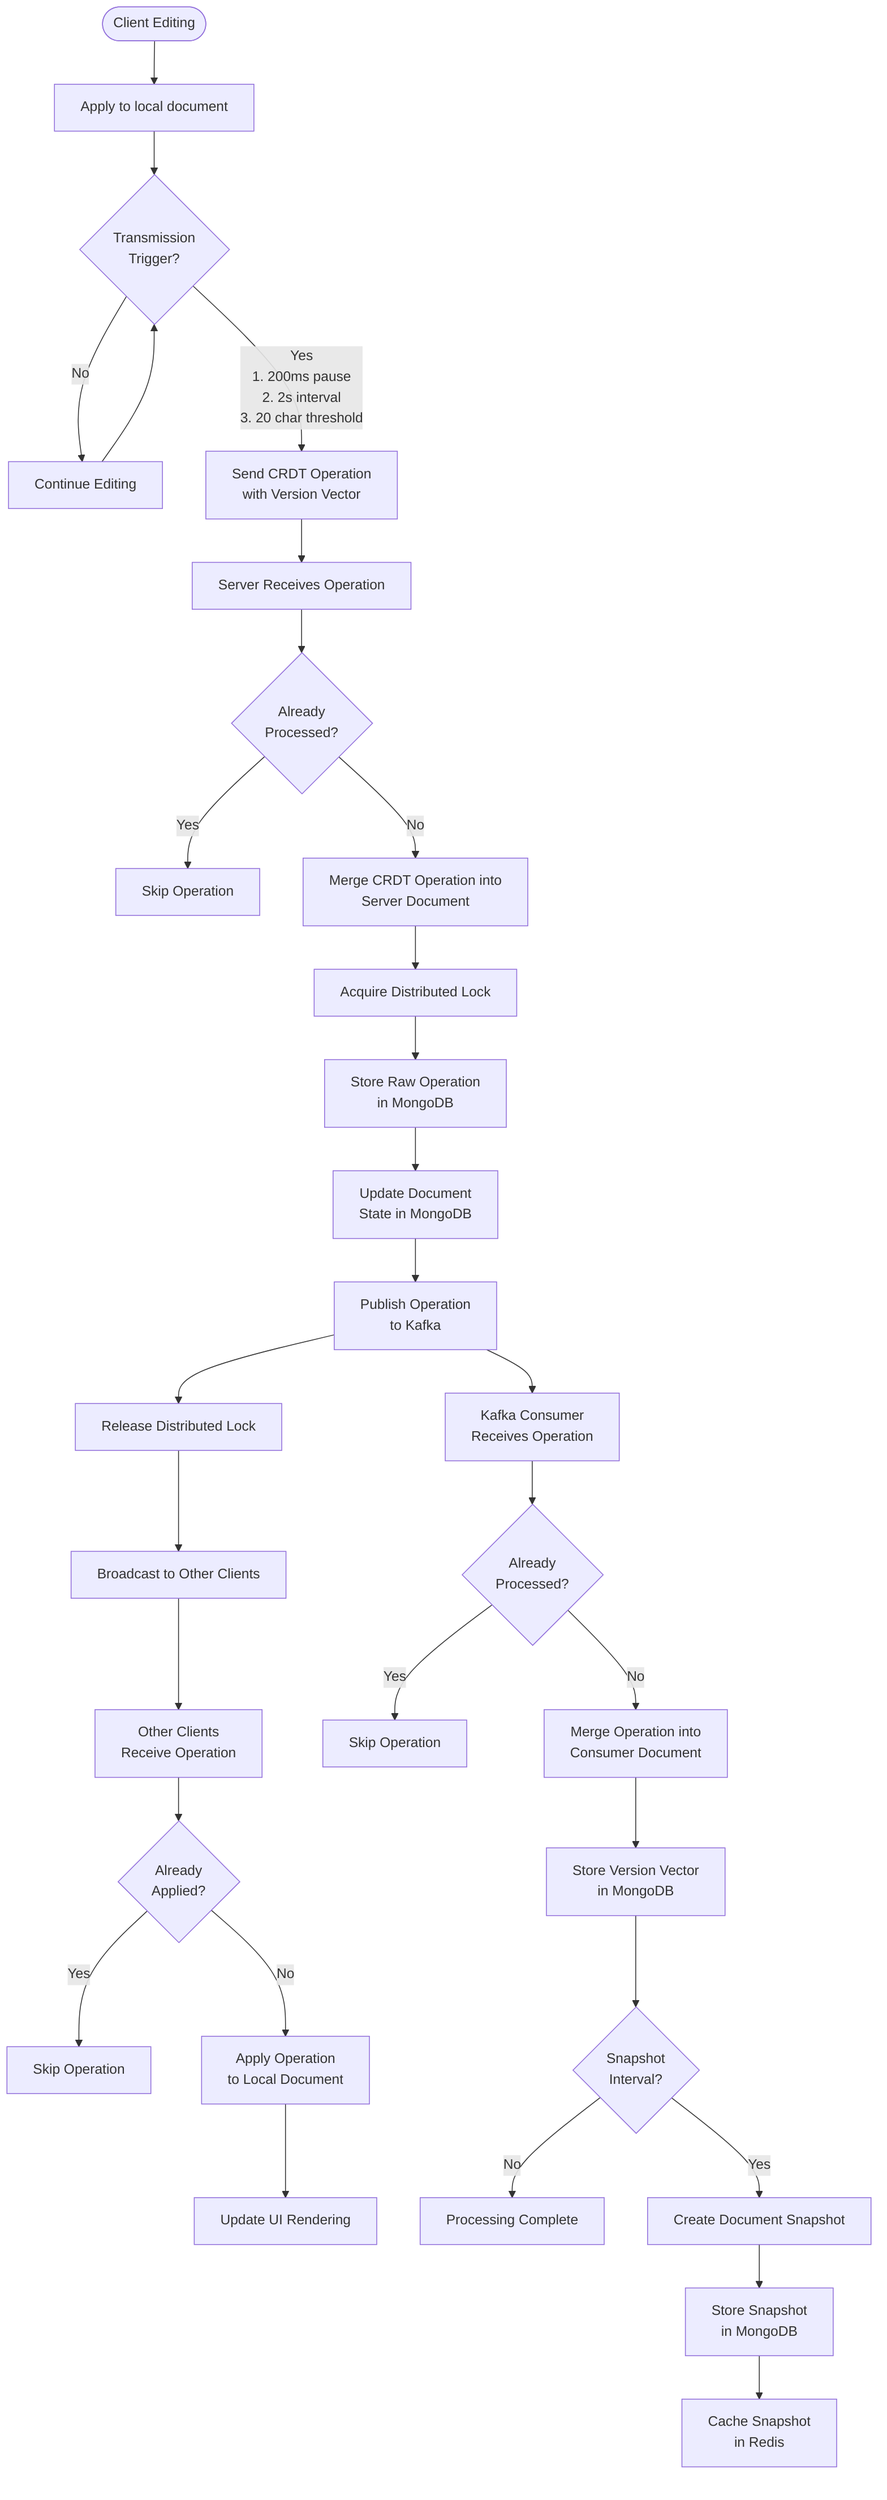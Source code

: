 flowchart TD
    %% local document editing
    Start([Client Editing]) --> ClientProcess[Apply to local document]
    ClientProcess --> TransmitTrigger{Transmission 
    Trigger?}
    TransmitTrigger -->|No| Waiting[Continue Editing]
    Waiting --> TransmitTrigger
    
    %% Event Parsing
    TransmitTrigger -->|Yes
    1. 200ms pause
    2. 2s interval
    3. 20 char threshold
    | SendOp[Send CRDT Operation
    with Version Vector]
    
    %% CRDT Operations
    SendOp --> ServerReceive[Server Receives Operation]
    ServerReceive --> IdempotencyCheck{Already
    Processed?}
    IdempotencyCheck -->|Yes| Skip[Skip Operation]
    
    %% Merge CRDT Operations
    IdempotencyCheck -->|No| MergeOp[Merge CRDT Operation into
    Server Document]
    MergeOp --> AcquireLock[Acquire Distributed Lock]
    AcquireLock --> StoreOp[Store Raw Operation
    in MongoDB]
    StoreOp --> UpdateDoc[Update Document
    State in MongoDB]

    %% Kafka Operations
    UpdateDoc --> PublishKafka[Publish Operation
    to Kafka]
    PublishKafka --> ReleaseLock[Release Distributed Lock]
    ReleaseLock --> Broadcast[Broadcast to Other Clients]
    
    %% Client Local Doc
    Broadcast --> ClientReceive[Other Clients
    Receive Operation]
    ClientReceive --> ClientCheck{Already
    Applied?}
    ClientCheck -->|Yes| ClientSkip[Skip Operation]
    ClientCheck -->|No| ClientApply[Apply Operation
    to Local Document]
    ClientApply --> RenderUpdate[Update UI Rendering]
    
    %% Kafka Operations
    PublishKafka --> KafkaConsume[Kafka Consumer
    Receives Operation]
    KafkaConsume --> ConsumerCheck{Already
    Processed?}
    ConsumerCheck -->|Yes| ConsumerSkip[Skip Operation]
    ConsumerCheck -->|No| ConsumerMerge[Merge Operation into
    Consumer Document]
    ConsumerMerge --> StoreVector[Store Version Vector
    in MongoDB]

    %% Document Snapshot
    StoreVector --> CheckSnapshot{Snapshot
    Interval?}
    CheckSnapshot -->|No| ConsumerDone[Processing Complete]
    CheckSnapshot -->|Yes| CreateSnapshot[Create Document Snapshot]
    CreateSnapshot --> StoreSnapshot[Store Snapshot
    in MongoDB]
    StoreSnapshot --> CacheSnapshot[Cache Snapshot
    in Redis]